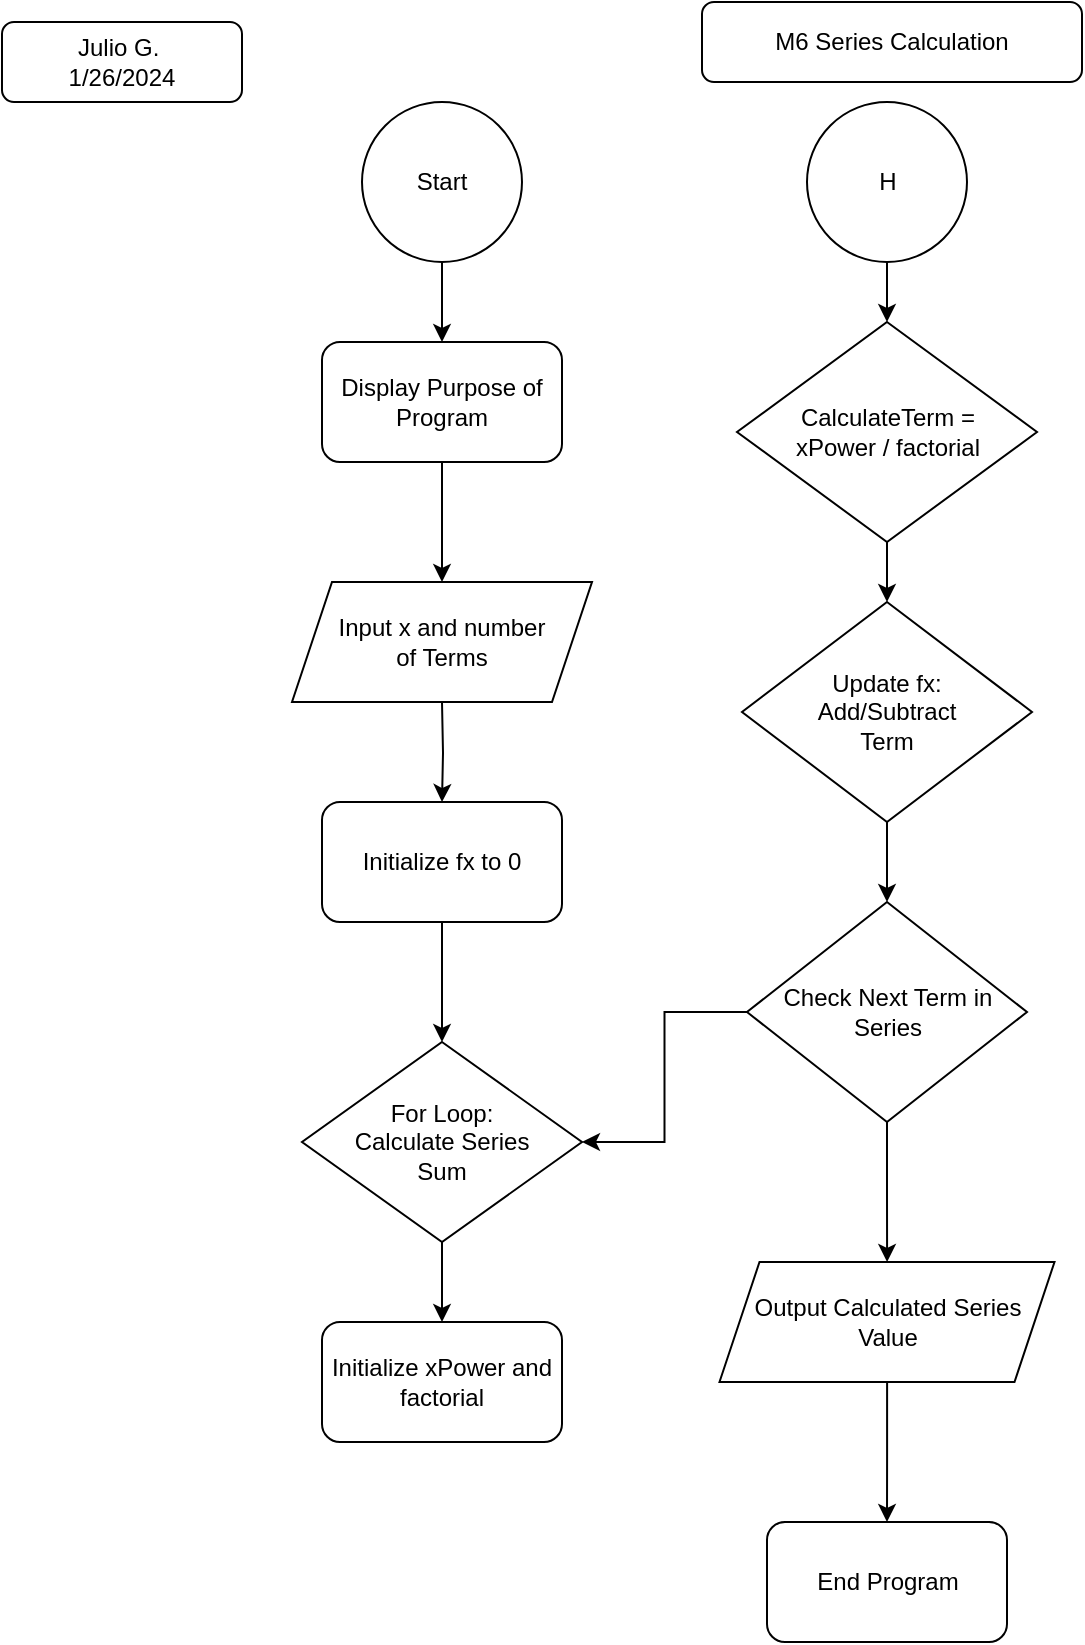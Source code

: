 <mxfile version="21.0.7" type="device"><diagram id="C5RBs43oDa-KdzZeNtuy" name="Page-1"><mxGraphModel dx="2074" dy="1132" grid="1" gridSize="10" guides="1" tooltips="1" connect="1" arrows="1" fold="1" page="1" pageScale="1" pageWidth="827" pageHeight="1169" math="0" shadow="0"><root><mxCell id="WIyWlLk6GJQsqaUBKTNV-0"/><mxCell id="WIyWlLk6GJQsqaUBKTNV-1" parent="WIyWlLk6GJQsqaUBKTNV-0"/><mxCell id="HZ75An1VjTgSG2Vy2AJn-1" value="Julio G.&amp;nbsp;&lt;br&gt;1/26/2024" style="rounded=1;whiteSpace=wrap;html=1;fontSize=12;glass=0;strokeWidth=1;shadow=0;" parent="WIyWlLk6GJQsqaUBKTNV-1" vertex="1"><mxGeometry x="10" y="20" width="120" height="40" as="geometry"/></mxCell><mxCell id="HZ75An1VjTgSG2Vy2AJn-2" value="M6 Series Calculation" style="rounded=1;whiteSpace=wrap;html=1;fontSize=12;glass=0;strokeWidth=1;shadow=0;" parent="WIyWlLk6GJQsqaUBKTNV-1" vertex="1"><mxGeometry x="360" y="10" width="190" height="40" as="geometry"/></mxCell><mxCell id="RHpEpIriqs6wnc59QXLL-14" value="" style="edgeStyle=orthogonalEdgeStyle;rounded=0;orthogonalLoop=1;jettySize=auto;html=1;" edge="1" parent="WIyWlLk6GJQsqaUBKTNV-1" source="RHpEpIriqs6wnc59QXLL-0"><mxGeometry relative="1" as="geometry"><mxPoint x="230" y="300" as="targetPoint"/></mxGeometry></mxCell><mxCell id="RHpEpIriqs6wnc59QXLL-0" value="Display Purpose of Program" style="rounded=1;whiteSpace=wrap;html=1;" vertex="1" parent="WIyWlLk6GJQsqaUBKTNV-1"><mxGeometry x="170" y="180" width="120" height="60" as="geometry"/></mxCell><mxCell id="RHpEpIriqs6wnc59QXLL-13" value="" style="edgeStyle=orthogonalEdgeStyle;rounded=0;orthogonalLoop=1;jettySize=auto;html=1;" edge="1" parent="WIyWlLk6GJQsqaUBKTNV-1" source="RHpEpIriqs6wnc59QXLL-1" target="RHpEpIriqs6wnc59QXLL-0"><mxGeometry relative="1" as="geometry"/></mxCell><mxCell id="RHpEpIriqs6wnc59QXLL-1" value="Start" style="ellipse;whiteSpace=wrap;html=1;aspect=fixed;" vertex="1" parent="WIyWlLk6GJQsqaUBKTNV-1"><mxGeometry x="190" y="60" width="80" height="80" as="geometry"/></mxCell><mxCell id="RHpEpIriqs6wnc59QXLL-15" value="" style="edgeStyle=orthogonalEdgeStyle;rounded=0;orthogonalLoop=1;jettySize=auto;html=1;" edge="1" parent="WIyWlLk6GJQsqaUBKTNV-1" target="RHpEpIriqs6wnc59QXLL-3"><mxGeometry relative="1" as="geometry"><mxPoint x="230" y="360" as="sourcePoint"/></mxGeometry></mxCell><mxCell id="RHpEpIriqs6wnc59QXLL-39" value="" style="edgeStyle=orthogonalEdgeStyle;rounded=0;orthogonalLoop=1;jettySize=auto;html=1;" edge="1" parent="WIyWlLk6GJQsqaUBKTNV-1" source="RHpEpIriqs6wnc59QXLL-3" target="RHpEpIriqs6wnc59QXLL-31"><mxGeometry relative="1" as="geometry"/></mxCell><mxCell id="RHpEpIriqs6wnc59QXLL-3" value="Initialize fx to 0" style="rounded=1;whiteSpace=wrap;html=1;" vertex="1" parent="WIyWlLk6GJQsqaUBKTNV-1"><mxGeometry x="170" y="410" width="120" height="60" as="geometry"/></mxCell><mxCell id="RHpEpIriqs6wnc59QXLL-5" value="Initialize xPower and factorial" style="rounded=1;whiteSpace=wrap;html=1;" vertex="1" parent="WIyWlLk6GJQsqaUBKTNV-1"><mxGeometry x="170" y="670" width="120" height="60" as="geometry"/></mxCell><mxCell id="RHpEpIriqs6wnc59QXLL-40" value="" style="edgeStyle=orthogonalEdgeStyle;rounded=0;orthogonalLoop=1;jettySize=auto;html=1;" edge="1" parent="WIyWlLk6GJQsqaUBKTNV-1" source="RHpEpIriqs6wnc59QXLL-7" target="RHpEpIriqs6wnc59QXLL-33"><mxGeometry relative="1" as="geometry"/></mxCell><mxCell id="RHpEpIriqs6wnc59QXLL-7" value="H" style="ellipse;whiteSpace=wrap;html=1;aspect=fixed;" vertex="1" parent="WIyWlLk6GJQsqaUBKTNV-1"><mxGeometry x="412.5" y="60" width="80" height="80" as="geometry"/></mxCell><mxCell id="RHpEpIriqs6wnc59QXLL-12" value="End Program" style="rounded=1;whiteSpace=wrap;html=1;" vertex="1" parent="WIyWlLk6GJQsqaUBKTNV-1"><mxGeometry x="392.5" y="770" width="120" height="60" as="geometry"/></mxCell><mxCell id="RHpEpIriqs6wnc59QXLL-30" value="Input x and number&lt;br style=&quot;border-color: var(--border-color);&quot;&gt;of Terms" style="shape=parallelogram;perimeter=parallelogramPerimeter;whiteSpace=wrap;html=1;fixedSize=1;" vertex="1" parent="WIyWlLk6GJQsqaUBKTNV-1"><mxGeometry x="155" y="300" width="150" height="60" as="geometry"/></mxCell><mxCell id="RHpEpIriqs6wnc59QXLL-38" value="" style="edgeStyle=orthogonalEdgeStyle;rounded=0;orthogonalLoop=1;jettySize=auto;html=1;" edge="1" parent="WIyWlLk6GJQsqaUBKTNV-1" source="RHpEpIriqs6wnc59QXLL-31" target="RHpEpIriqs6wnc59QXLL-5"><mxGeometry relative="1" as="geometry"/></mxCell><mxCell id="RHpEpIriqs6wnc59QXLL-31" value="For Loop: &lt;br&gt;Calculate Series &lt;br&gt;Sum" style="rhombus;whiteSpace=wrap;html=1;" vertex="1" parent="WIyWlLk6GJQsqaUBKTNV-1"><mxGeometry x="160" y="530" width="140" height="100" as="geometry"/></mxCell><mxCell id="RHpEpIriqs6wnc59QXLL-41" value="" style="edgeStyle=orthogonalEdgeStyle;rounded=0;orthogonalLoop=1;jettySize=auto;html=1;" edge="1" parent="WIyWlLk6GJQsqaUBKTNV-1" source="RHpEpIriqs6wnc59QXLL-33" target="RHpEpIriqs6wnc59QXLL-34"><mxGeometry relative="1" as="geometry"/></mxCell><mxCell id="RHpEpIriqs6wnc59QXLL-33" value="CalculateTerm = &lt;br&gt;xPower / factorial" style="rhombus;whiteSpace=wrap;html=1;" vertex="1" parent="WIyWlLk6GJQsqaUBKTNV-1"><mxGeometry x="377.5" y="170" width="150" height="110" as="geometry"/></mxCell><mxCell id="RHpEpIriqs6wnc59QXLL-42" value="" style="edgeStyle=orthogonalEdgeStyle;rounded=0;orthogonalLoop=1;jettySize=auto;html=1;" edge="1" parent="WIyWlLk6GJQsqaUBKTNV-1" source="RHpEpIriqs6wnc59QXLL-34" target="RHpEpIriqs6wnc59QXLL-35"><mxGeometry relative="1" as="geometry"/></mxCell><mxCell id="RHpEpIriqs6wnc59QXLL-34" value="Update fx: &lt;br&gt;Add/Subtract &lt;br&gt;Term" style="rhombus;whiteSpace=wrap;html=1;" vertex="1" parent="WIyWlLk6GJQsqaUBKTNV-1"><mxGeometry x="380" y="310" width="145" height="110" as="geometry"/></mxCell><mxCell id="RHpEpIriqs6wnc59QXLL-43" value="" style="edgeStyle=orthogonalEdgeStyle;rounded=0;orthogonalLoop=1;jettySize=auto;html=1;" edge="1" parent="WIyWlLk6GJQsqaUBKTNV-1" source="RHpEpIriqs6wnc59QXLL-35" target="RHpEpIriqs6wnc59QXLL-36"><mxGeometry relative="1" as="geometry"/></mxCell><mxCell id="RHpEpIriqs6wnc59QXLL-46" value="" style="edgeStyle=orthogonalEdgeStyle;rounded=0;orthogonalLoop=1;jettySize=auto;html=1;" edge="1" parent="WIyWlLk6GJQsqaUBKTNV-1" source="RHpEpIriqs6wnc59QXLL-35" target="RHpEpIriqs6wnc59QXLL-31"><mxGeometry relative="1" as="geometry"/></mxCell><mxCell id="RHpEpIriqs6wnc59QXLL-35" value="Check Next Term in Series" style="rhombus;whiteSpace=wrap;html=1;" vertex="1" parent="WIyWlLk6GJQsqaUBKTNV-1"><mxGeometry x="382.5" y="460" width="140" height="110" as="geometry"/></mxCell><mxCell id="RHpEpIriqs6wnc59QXLL-44" value="" style="edgeStyle=orthogonalEdgeStyle;rounded=0;orthogonalLoop=1;jettySize=auto;html=1;" edge="1" parent="WIyWlLk6GJQsqaUBKTNV-1" source="RHpEpIriqs6wnc59QXLL-36" target="RHpEpIriqs6wnc59QXLL-12"><mxGeometry relative="1" as="geometry"/></mxCell><mxCell id="RHpEpIriqs6wnc59QXLL-36" value="Output Calculated Series Value" style="shape=parallelogram;perimeter=parallelogramPerimeter;whiteSpace=wrap;html=1;fixedSize=1;" vertex="1" parent="WIyWlLk6GJQsqaUBKTNV-1"><mxGeometry x="368.75" y="640" width="167.5" height="60" as="geometry"/></mxCell></root></mxGraphModel></diagram></mxfile>